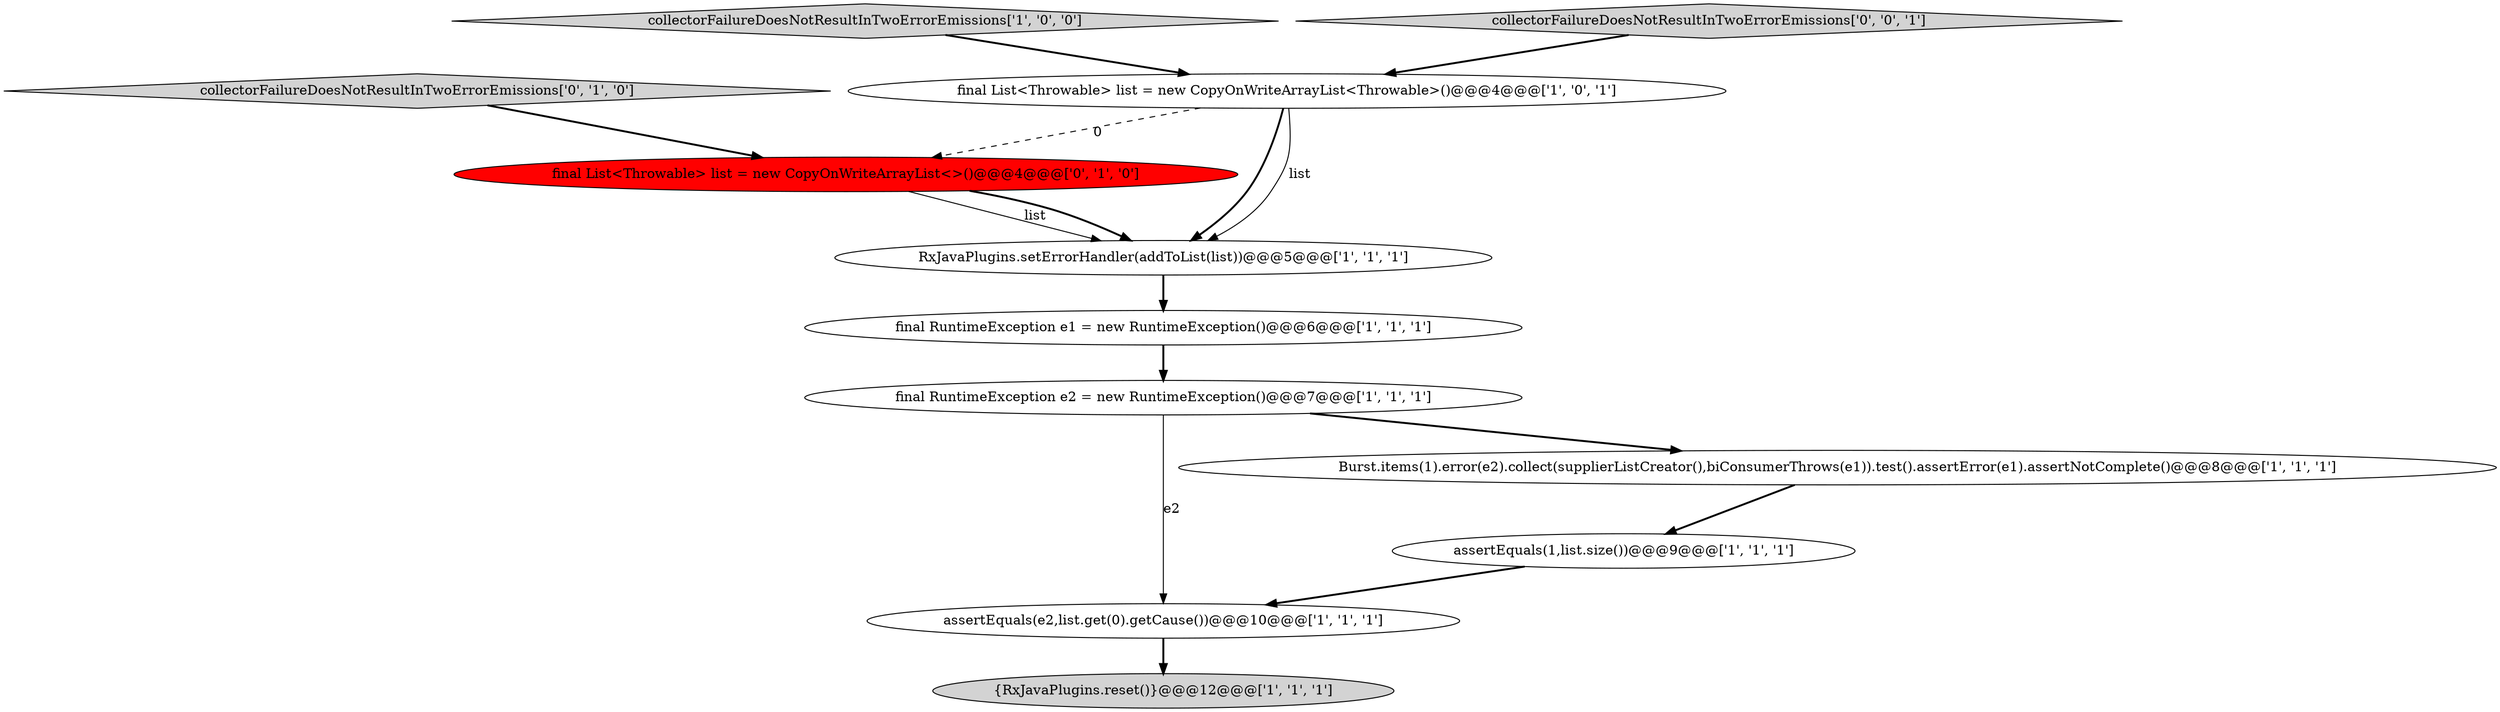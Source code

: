digraph {
6 [style = filled, label = "{RxJavaPlugins.reset()}@@@12@@@['1', '1', '1']", fillcolor = lightgray, shape = ellipse image = "AAA0AAABBB1BBB"];
3 [style = filled, label = "final RuntimeException e1 = new RuntimeException()@@@6@@@['1', '1', '1']", fillcolor = white, shape = ellipse image = "AAA0AAABBB1BBB"];
7 [style = filled, label = "collectorFailureDoesNotResultInTwoErrorEmissions['1', '0', '0']", fillcolor = lightgray, shape = diamond image = "AAA0AAABBB1BBB"];
9 [style = filled, label = "collectorFailureDoesNotResultInTwoErrorEmissions['0', '1', '0']", fillcolor = lightgray, shape = diamond image = "AAA0AAABBB2BBB"];
0 [style = filled, label = "assertEquals(1,list.size())@@@9@@@['1', '1', '1']", fillcolor = white, shape = ellipse image = "AAA0AAABBB1BBB"];
1 [style = filled, label = "assertEquals(e2,list.get(0).getCause())@@@10@@@['1', '1', '1']", fillcolor = white, shape = ellipse image = "AAA0AAABBB1BBB"];
5 [style = filled, label = "final List<Throwable> list = new CopyOnWriteArrayList<Throwable>()@@@4@@@['1', '0', '1']", fillcolor = white, shape = ellipse image = "AAA0AAABBB1BBB"];
11 [style = filled, label = "collectorFailureDoesNotResultInTwoErrorEmissions['0', '0', '1']", fillcolor = lightgray, shape = diamond image = "AAA0AAABBB3BBB"];
4 [style = filled, label = "Burst.items(1).error(e2).collect(supplierListCreator(),biConsumerThrows(e1)).test().assertError(e1).assertNotComplete()@@@8@@@['1', '1', '1']", fillcolor = white, shape = ellipse image = "AAA0AAABBB1BBB"];
8 [style = filled, label = "RxJavaPlugins.setErrorHandler(addToList(list))@@@5@@@['1', '1', '1']", fillcolor = white, shape = ellipse image = "AAA0AAABBB1BBB"];
2 [style = filled, label = "final RuntimeException e2 = new RuntimeException()@@@7@@@['1', '1', '1']", fillcolor = white, shape = ellipse image = "AAA0AAABBB1BBB"];
10 [style = filled, label = "final List<Throwable> list = new CopyOnWriteArrayList<>()@@@4@@@['0', '1', '0']", fillcolor = red, shape = ellipse image = "AAA1AAABBB2BBB"];
5->8 [style = bold, label=""];
11->5 [style = bold, label=""];
7->5 [style = bold, label=""];
1->6 [style = bold, label=""];
10->8 [style = solid, label="list"];
9->10 [style = bold, label=""];
3->2 [style = bold, label=""];
10->8 [style = bold, label=""];
2->1 [style = solid, label="e2"];
5->10 [style = dashed, label="0"];
2->4 [style = bold, label=""];
0->1 [style = bold, label=""];
5->8 [style = solid, label="list"];
4->0 [style = bold, label=""];
8->3 [style = bold, label=""];
}
